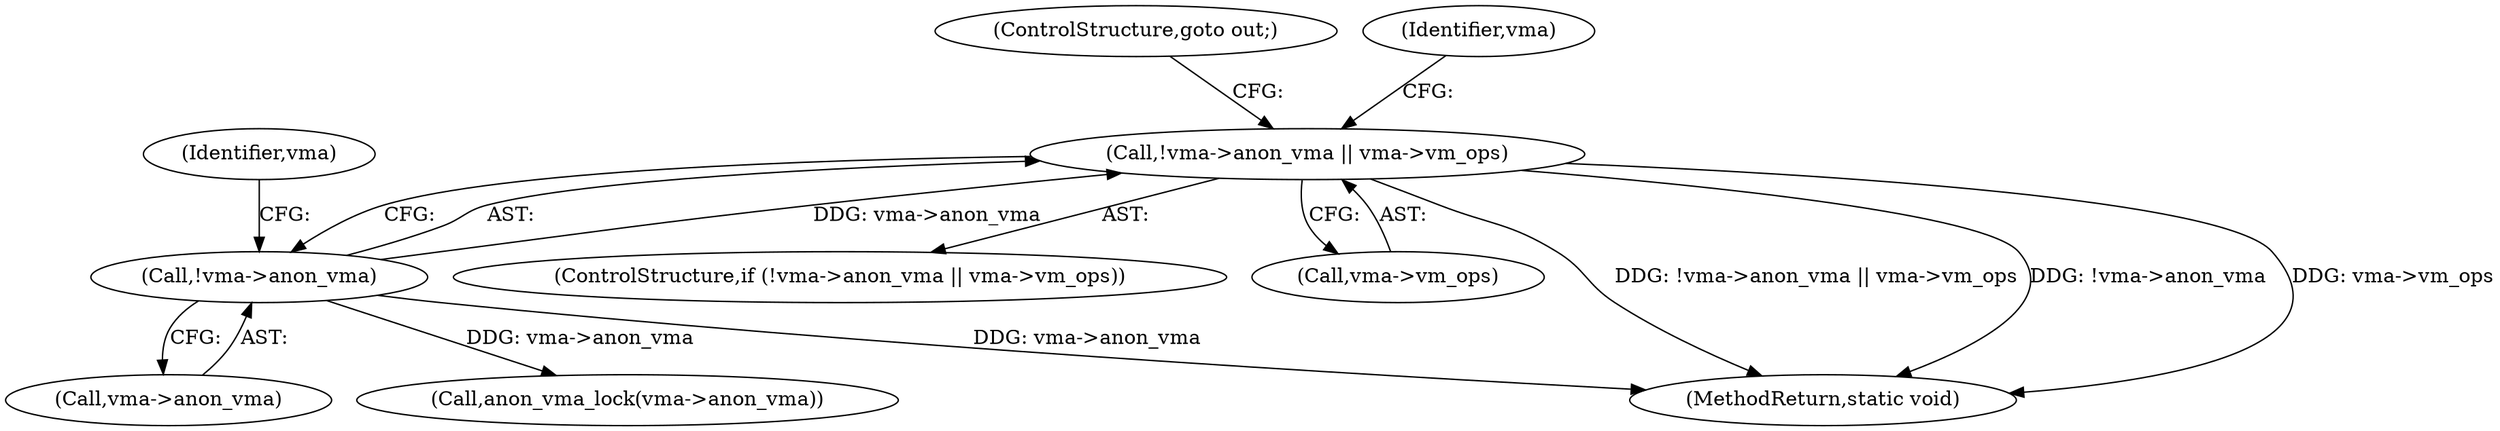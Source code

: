 digraph "0_linux_78f11a255749d09025f54d4e2df4fbcb031530e2@pointer" {
"1000217" [label="(Call,!vma->anon_vma || vma->vm_ops)"];
"1000218" [label="(Call,!vma->anon_vma)"];
"1000218" [label="(Call,!vma->anon_vma)"];
"1000225" [label="(ControlStructure,goto out;)"];
"1000216" [label="(ControlStructure,if (!vma->anon_vma || vma->vm_ops))"];
"1000222" [label="(Call,vma->vm_ops)"];
"1000219" [label="(Call,vma->anon_vma)"];
"1000217" [label="(Call,!vma->anon_vma || vma->vm_ops)"];
"1000276" [label="(Call,anon_vma_lock(vma->anon_vma))"];
"1000448" [label="(MethodReturn,static void)"];
"1000228" [label="(Identifier,vma)"];
"1000223" [label="(Identifier,vma)"];
"1000217" -> "1000216"  [label="AST: "];
"1000217" -> "1000218"  [label="CFG: "];
"1000217" -> "1000222"  [label="CFG: "];
"1000218" -> "1000217"  [label="AST: "];
"1000222" -> "1000217"  [label="AST: "];
"1000225" -> "1000217"  [label="CFG: "];
"1000228" -> "1000217"  [label="CFG: "];
"1000217" -> "1000448"  [label="DDG: !vma->anon_vma || vma->vm_ops"];
"1000217" -> "1000448"  [label="DDG: !vma->anon_vma"];
"1000217" -> "1000448"  [label="DDG: vma->vm_ops"];
"1000218" -> "1000217"  [label="DDG: vma->anon_vma"];
"1000218" -> "1000219"  [label="CFG: "];
"1000219" -> "1000218"  [label="AST: "];
"1000223" -> "1000218"  [label="CFG: "];
"1000218" -> "1000448"  [label="DDG: vma->anon_vma"];
"1000218" -> "1000276"  [label="DDG: vma->anon_vma"];
}
